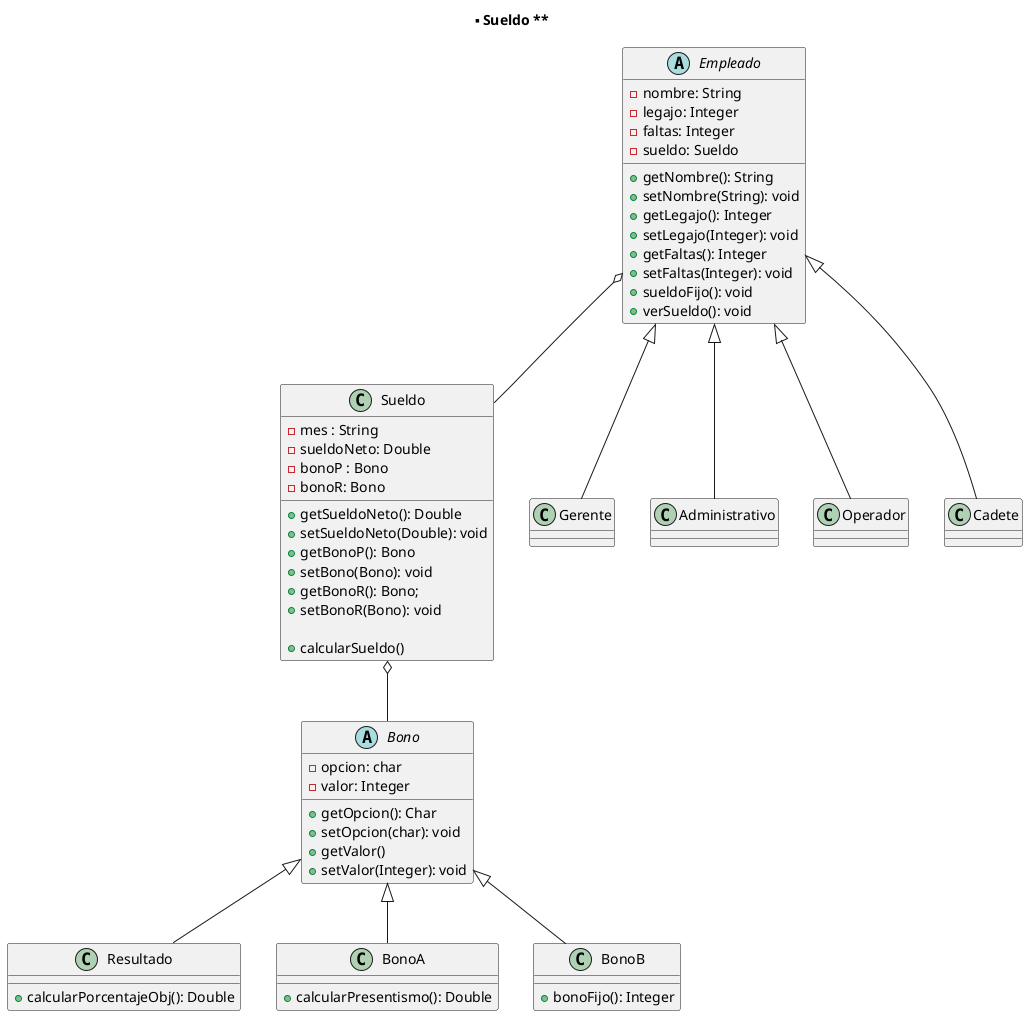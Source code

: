 @startuml

title ** Sueldo **

abstract class Empleado{
    - nombre: String 
    - legajo: Integer 
    - faltas: Integer 
    - sueldo: Sueldo 

    + getNombre(): String 
    + setNombre(String): void
    + getLegajo(): Integer 
    + setLegajo(Integer): void
    + getFaltas(): Integer 
    + setFaltas(Integer): void
    + sueldoFijo(): void
    + verSueldo(): void 
}

class Sueldo{
     - mes : String 
     - sueldoNeto: Double 
     - bonoP : Bono 
     - bonoR: Bono 

     + getSueldoNeto(): Double
     + setSueldoNeto(Double): void
     + getBonoP(): Bono
     + setBono(Bono): void
     + getBonoR(): Bono;
     + setBonoR(Bono): void

     + calcularSueldo()
}

abstract class Bono{
    - opcion: char
    - valor: Integer
    
    + getOpcion(): Char 
    + setOpcion(char): void
    + getValor()
    + setValor(Integer): void 
}

class Resultado{
    
    + calcularPorcentajeObj(): Double
}

class BonoA{
   
   + calcularPresentismo(): Double 
}

class BonoB{
    + bonoFijo(): Integer
}

Empleado <|-- Gerente 
Empleado <|-- Administrativo 
Empleado <|-- Operador 
Empleado <|-- Cadete 
Empleado o-- Sueldo
Sueldo o-- Bono
Bono <|-- Resultado 
Bono <|-- BonoA 
Bono <|-- BonoB 
@enduml
